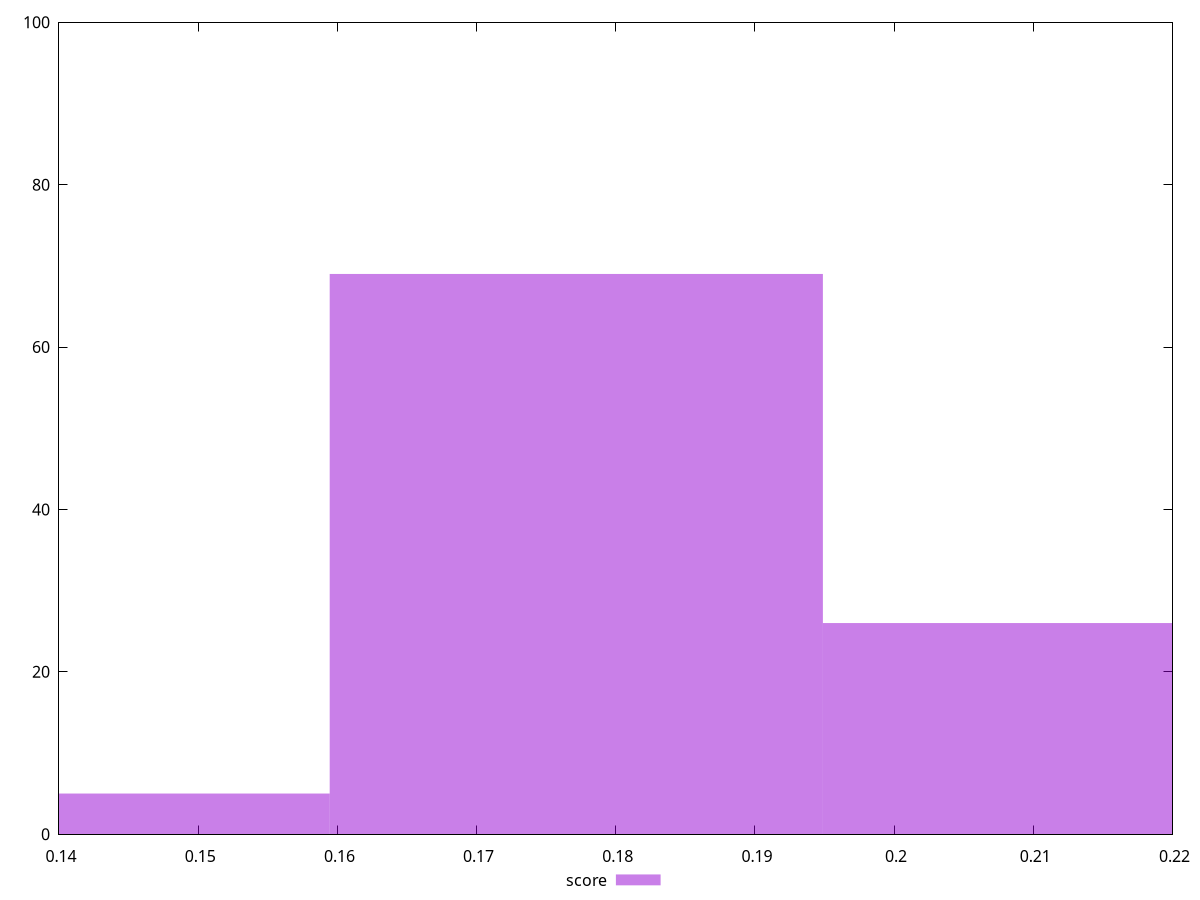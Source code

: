 reset

$score <<EOF
0.17716533438871265 69
0.21259840126645518 26
0.14173226751097012 5
EOF

set key outside below
set boxwidth 0.03543306687774253
set xrange [0.14:0.22]
set yrange [0:100]
set trange [0:100]
set style fill transparent solid 0.5 noborder
set terminal svg size 640, 490 enhanced background rgb 'white'
set output "report_00009_2021-02-08T22-37-41.559Z/largest-contentful-paint/samples/pages+cached+noadtech+nomedia/score/histogram.svg"

plot $score title "score" with boxes

reset
